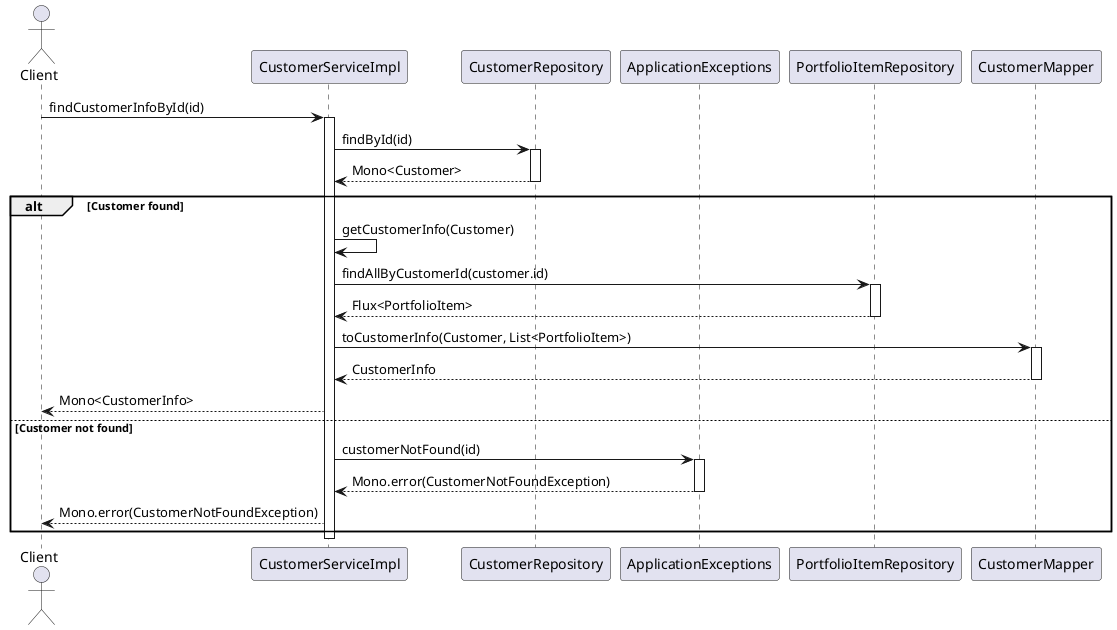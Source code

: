 @startuml
actor Client
participant "CustomerServiceImpl" as Service
participant "CustomerRepository" as Repo
participant "ApplicationExceptions" as Exceptions
participant "PortfolioItemRepository" as PortfolioRepo
participant "CustomerMapper" as Mapper

Client -> Service: findCustomerInfoById(id)
activate Service
Service -> Repo: findById(id)
activate Repo
Repo --> Service: Mono<Customer>
deactivate Repo
alt Customer found
    Service -> Service: getCustomerInfo(Customer)
    Service -> PortfolioRepo: findAllByCustomerId(customer.id)
    activate PortfolioRepo
    PortfolioRepo --> Service: Flux<PortfolioItem>
    deactivate PortfolioRepo
    Service -> Mapper: toCustomerInfo(Customer, List<PortfolioItem>)
    activate Mapper
    Mapper --> Service: CustomerInfo
    deactivate Mapper
    Service --> Client: Mono<CustomerInfo>
else Customer not found
    Service -> Exceptions: customerNotFound(id)
    activate Exceptions
    Exceptions --> Service: Mono.error(CustomerNotFoundException)
    deactivate Exceptions
    Service --> Client: Mono.error(CustomerNotFoundException)
end
deactivate Service
@enduml 
